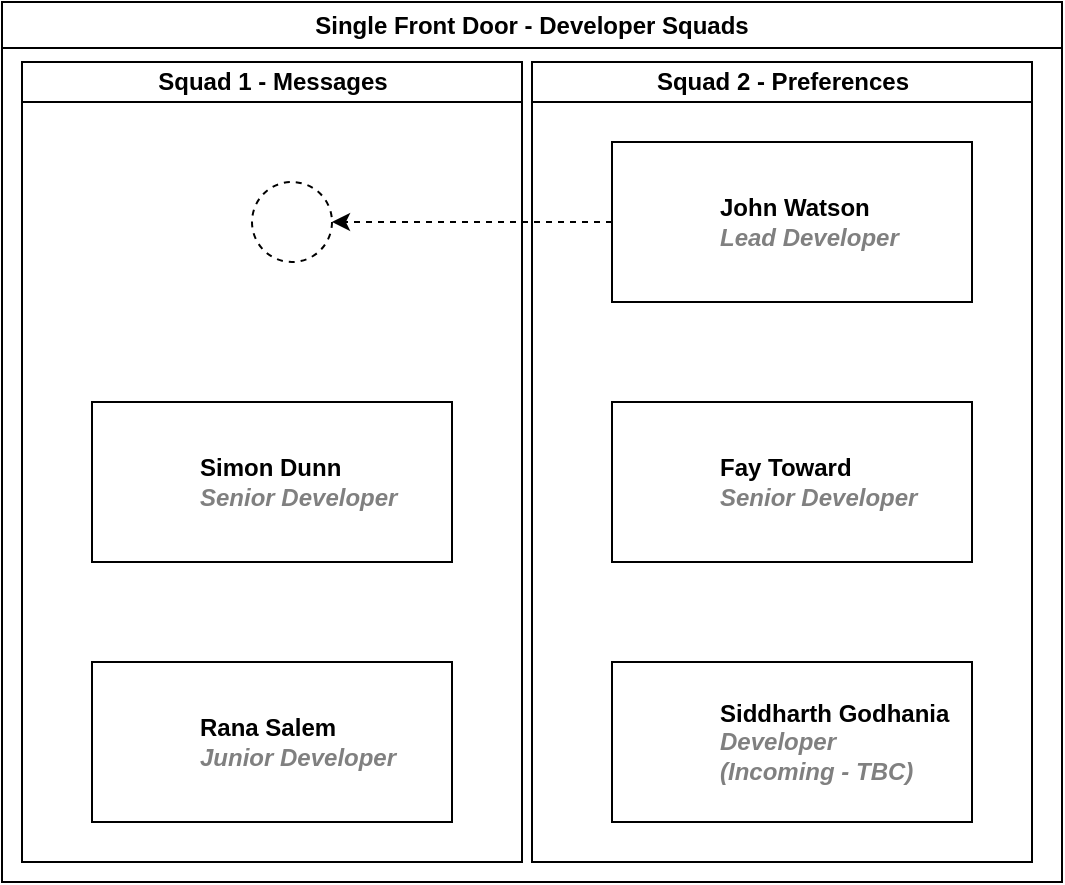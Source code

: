 <mxfile version="23.1.2" type="github">
  <diagram id="prtHgNgQTEPvFCAcTncT" name="Page-1">
    <mxGraphModel dx="4507" dy="1145" grid="1" gridSize="10" guides="1" tooltips="1" connect="1" arrows="1" fold="1" page="1" pageScale="1" pageWidth="827" pageHeight="1169" math="0" shadow="0">
      <root>
        <mxCell id="0" />
        <mxCell id="1" parent="0" />
        <mxCell id="p_PE6rgmmZaMKhKjFqQm-24" style="edgeStyle=orthogonalEdgeStyle;rounded=0;orthogonalLoop=1;jettySize=auto;html=1;entryX=1;entryY=0.5;entryDx=0;entryDy=0;dashed=1;" edge="1" parent="1" source="dNxyNK7c78bLwvsdeMH5-16" target="p_PE6rgmmZaMKhKjFqQm-23">
          <mxGeometry relative="1" as="geometry" />
        </mxCell>
        <UserObject label="John Watson&lt;br&gt;&lt;i style=&quot;color: gray&quot;&gt;Lead Developer&lt;/i&gt;" name="John Watson" position="Lead Developer" placeholders="1" id="dNxyNK7c78bLwvsdeMH5-16">
          <mxCell style="label;image=https://cdn3.iconfinder.com/data/icons/user-avatars-1/512/users-9-2-128.png;whiteSpace=wrap;html=1;rounded=0;glass=0;treeFolding=1;treeMoving=1;" parent="1" vertex="1">
            <mxGeometry x="-2065" y="80" width="180" height="80" as="geometry" />
          </mxCell>
        </UserObject>
        <UserObject label="%name%&lt;br&gt;&lt;i style=&quot;color: gray&quot;&gt;%position%&lt;/i&gt;" name="Simon Dunn" position="Senior Developer" placeholders="1" id="p_PE6rgmmZaMKhKjFqQm-3">
          <mxCell style="label;image=https://cdn3.iconfinder.com/data/icons/user-avatars-1/512/users-9-2-128.png;whiteSpace=wrap;html=1;rounded=0;glass=0;treeFolding=1;treeMoving=1;movable=1;resizable=1;rotatable=1;deletable=1;editable=1;locked=0;connectable=1;" vertex="1" parent="1">
            <mxGeometry x="-2325" y="210" width="180" height="80" as="geometry" />
          </mxCell>
        </UserObject>
        <UserObject label="%name%&lt;br&gt;&lt;font color=&quot;#808080&quot;&gt;&lt;i&gt;Senior Developer&lt;/i&gt;&lt;/font&gt;" name="Fay Toward" position="Senior Developer" placeholders="1" id="p_PE6rgmmZaMKhKjFqQm-7">
          <mxCell style="label;image=https://cdn3.iconfinder.com/data/icons/user-avatars-1/512/users-3-128.png;whiteSpace=wrap;html=1;rounded=0;glass=0;treeMoving=1;treeFolding=1;" vertex="1" parent="1">
            <mxGeometry x="-2065" y="210" width="180" height="80" as="geometry" />
          </mxCell>
        </UserObject>
        <UserObject label="Rana Salem&lt;br&gt;&lt;font color=&quot;#808080&quot;&gt;&lt;i&gt;Junior Developer&lt;/i&gt;&lt;/font&gt;" name="Fay Toward" position="Senior Developer" placeholders="1" id="p_PE6rgmmZaMKhKjFqQm-8">
          <mxCell style="label;image=https://cdn3.iconfinder.com/data/icons/user-avatars-1/512/users-3-128.png;whiteSpace=wrap;html=1;rounded=0;glass=0;treeMoving=1;treeFolding=1;movable=1;resizable=1;rotatable=1;deletable=1;editable=1;locked=0;connectable=1;" vertex="1" parent="1">
            <mxGeometry x="-2325" y="340" width="180" height="80" as="geometry" />
          </mxCell>
        </UserObject>
        <UserObject label="Siddharth Godhania&lt;br&gt;&lt;i style=&quot;color: gray&quot;&gt;Developer&lt;br&gt;(Incoming - TBC)&lt;br&gt;&lt;/i&gt;" name="John Watson" position="Lead Developer" placeholders="1" id="p_PE6rgmmZaMKhKjFqQm-9">
          <mxCell style="label;image=https://cdn3.iconfinder.com/data/icons/user-avatars-1/512/users-9-2-128.png;whiteSpace=wrap;html=1;rounded=0;glass=0;treeFolding=1;treeMoving=1;" vertex="1" parent="1">
            <mxGeometry x="-2065" y="340" width="180" height="80" as="geometry" />
          </mxCell>
        </UserObject>
        <mxCell id="p_PE6rgmmZaMKhKjFqQm-10" value="Squad 2 - Preferences" style="swimlane;html=1;startSize=20;horizontal=1;containerType=tree;glass=0;" vertex="1" parent="1">
          <mxGeometry x="-2105" y="40" width="250" height="400" as="geometry">
            <mxRectangle x="-2105" y="40" width="170" height="30" as="alternateBounds" />
          </mxGeometry>
        </mxCell>
        <mxCell id="p_PE6rgmmZaMKhKjFqQm-16" value="Squad 1 - Messages" style="swimlane;html=1;startSize=20;horizontal=1;containerType=tree;glass=0;movable=1;resizable=1;rotatable=1;deletable=1;editable=1;locked=0;connectable=1;" vertex="1" parent="1">
          <mxGeometry x="-2360" y="40" width="250" height="400" as="geometry">
            <mxRectangle x="-2360" y="40" width="160" height="30" as="alternateBounds" />
          </mxGeometry>
        </mxCell>
        <mxCell id="p_PE6rgmmZaMKhKjFqQm-23" value="" style="ellipse;whiteSpace=wrap;html=1;aspect=fixed;movable=1;resizable=1;rotatable=1;deletable=1;editable=1;locked=0;connectable=1;dashed=1;" vertex="1" parent="p_PE6rgmmZaMKhKjFqQm-16">
          <mxGeometry x="115" y="60" width="40" height="40" as="geometry" />
        </mxCell>
        <mxCell id="p_PE6rgmmZaMKhKjFqQm-27" value="Single Front Door - Developer Squads" style="swimlane;whiteSpace=wrap;html=1;" vertex="1" parent="1">
          <mxGeometry x="-2370" y="10" width="530" height="440" as="geometry" />
        </mxCell>
      </root>
    </mxGraphModel>
  </diagram>
</mxfile>
